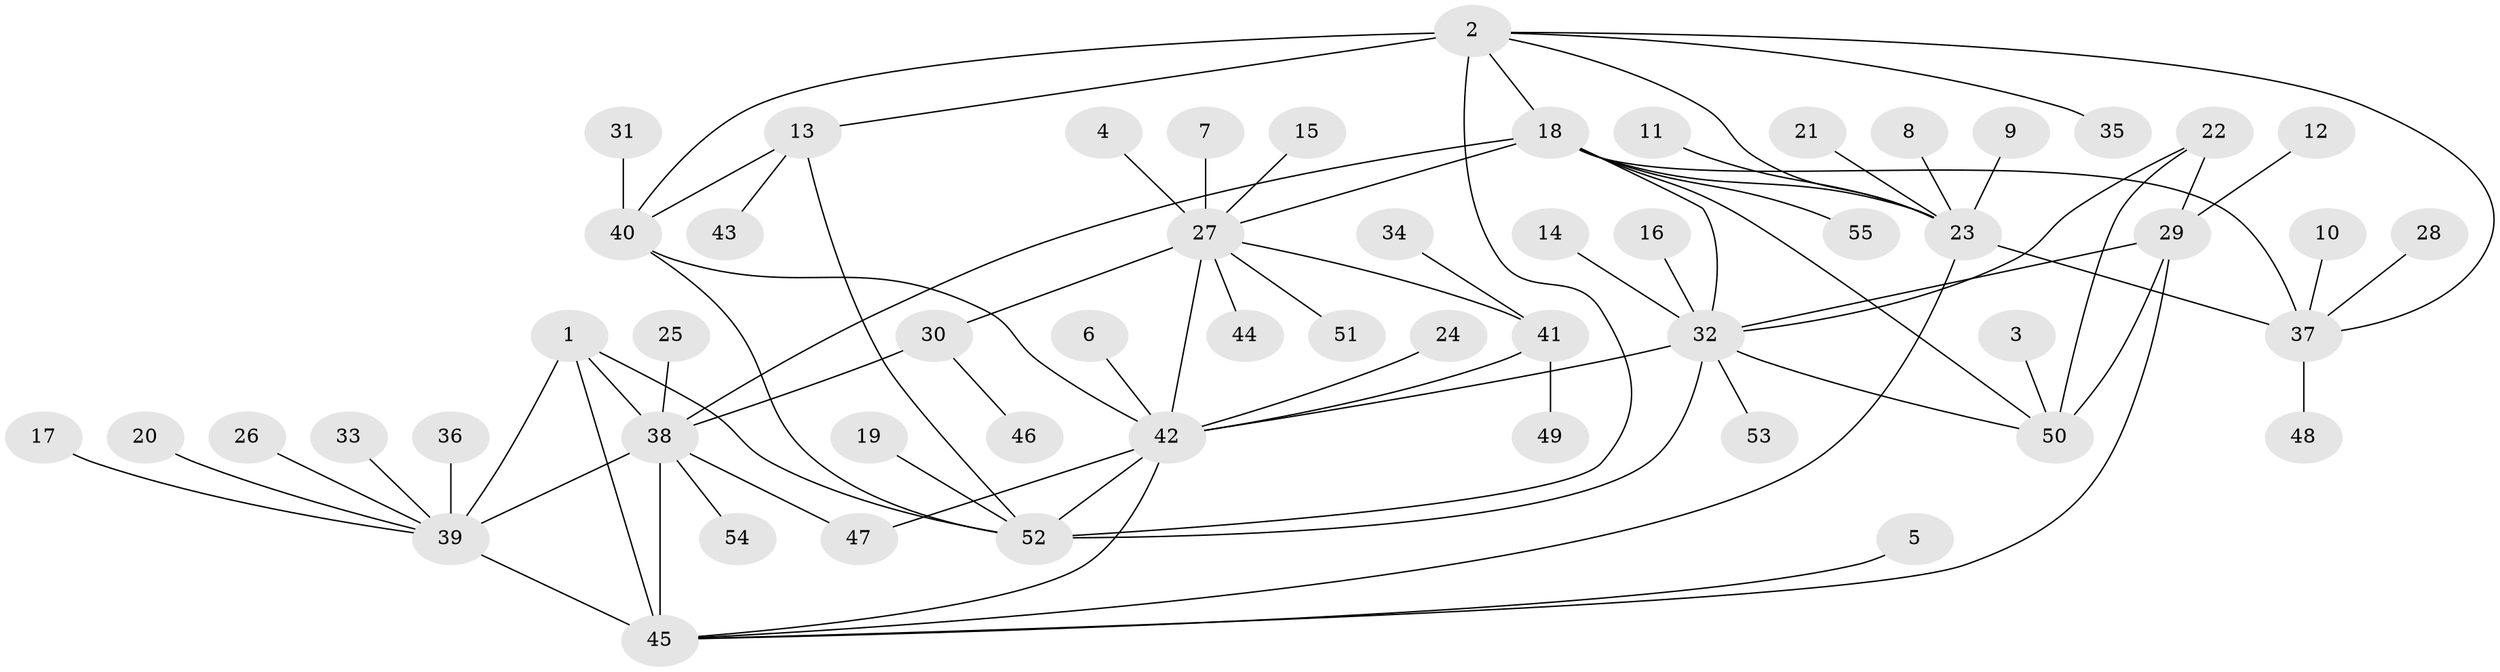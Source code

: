 // original degree distribution, {5: 0.06481481481481481, 7: 0.037037037037037035, 6: 0.027777777777777776, 9: 0.018518518518518517, 10: 0.009259259259259259, 11: 0.027777777777777776, 8: 0.046296296296296294, 12: 0.009259259259259259, 2: 0.12962962962962962, 3: 0.027777777777777776, 1: 0.6018518518518519}
// Generated by graph-tools (version 1.1) at 2025/26/03/09/25 03:26:35]
// undirected, 55 vertices, 78 edges
graph export_dot {
graph [start="1"]
  node [color=gray90,style=filled];
  1;
  2;
  3;
  4;
  5;
  6;
  7;
  8;
  9;
  10;
  11;
  12;
  13;
  14;
  15;
  16;
  17;
  18;
  19;
  20;
  21;
  22;
  23;
  24;
  25;
  26;
  27;
  28;
  29;
  30;
  31;
  32;
  33;
  34;
  35;
  36;
  37;
  38;
  39;
  40;
  41;
  42;
  43;
  44;
  45;
  46;
  47;
  48;
  49;
  50;
  51;
  52;
  53;
  54;
  55;
  1 -- 38 [weight=1.0];
  1 -- 39 [weight=1.0];
  1 -- 45 [weight=2.0];
  1 -- 52 [weight=1.0];
  2 -- 13 [weight=2.0];
  2 -- 18 [weight=2.0];
  2 -- 23 [weight=1.0];
  2 -- 35 [weight=1.0];
  2 -- 37 [weight=1.0];
  2 -- 40 [weight=2.0];
  2 -- 52 [weight=2.0];
  3 -- 50 [weight=1.0];
  4 -- 27 [weight=1.0];
  5 -- 45 [weight=1.0];
  6 -- 42 [weight=1.0];
  7 -- 27 [weight=1.0];
  8 -- 23 [weight=1.0];
  9 -- 23 [weight=1.0];
  10 -- 37 [weight=1.0];
  11 -- 23 [weight=1.0];
  12 -- 29 [weight=1.0];
  13 -- 40 [weight=1.0];
  13 -- 43 [weight=1.0];
  13 -- 52 [weight=1.0];
  14 -- 32 [weight=1.0];
  15 -- 27 [weight=1.0];
  16 -- 32 [weight=1.0];
  17 -- 39 [weight=1.0];
  18 -- 23 [weight=2.0];
  18 -- 27 [weight=1.0];
  18 -- 32 [weight=1.0];
  18 -- 37 [weight=2.0];
  18 -- 38 [weight=1.0];
  18 -- 50 [weight=1.0];
  18 -- 55 [weight=1.0];
  19 -- 52 [weight=1.0];
  20 -- 39 [weight=1.0];
  21 -- 23 [weight=1.0];
  22 -- 29 [weight=1.0];
  22 -- 32 [weight=1.0];
  22 -- 50 [weight=2.0];
  23 -- 37 [weight=1.0];
  23 -- 45 [weight=1.0];
  24 -- 42 [weight=1.0];
  25 -- 38 [weight=1.0];
  26 -- 39 [weight=1.0];
  27 -- 30 [weight=1.0];
  27 -- 41 [weight=2.0];
  27 -- 42 [weight=4.0];
  27 -- 44 [weight=1.0];
  27 -- 51 [weight=1.0];
  28 -- 37 [weight=1.0];
  29 -- 32 [weight=1.0];
  29 -- 45 [weight=1.0];
  29 -- 50 [weight=2.0];
  30 -- 38 [weight=1.0];
  30 -- 46 [weight=1.0];
  31 -- 40 [weight=1.0];
  32 -- 42 [weight=1.0];
  32 -- 50 [weight=2.0];
  32 -- 52 [weight=1.0];
  32 -- 53 [weight=1.0];
  33 -- 39 [weight=1.0];
  34 -- 41 [weight=1.0];
  36 -- 39 [weight=1.0];
  37 -- 48 [weight=1.0];
  38 -- 39 [weight=1.0];
  38 -- 45 [weight=2.0];
  38 -- 47 [weight=1.0];
  38 -- 54 [weight=1.0];
  39 -- 45 [weight=2.0];
  40 -- 42 [weight=1.0];
  40 -- 52 [weight=1.0];
  41 -- 42 [weight=2.0];
  41 -- 49 [weight=1.0];
  42 -- 45 [weight=1.0];
  42 -- 47 [weight=1.0];
  42 -- 52 [weight=1.0];
}
